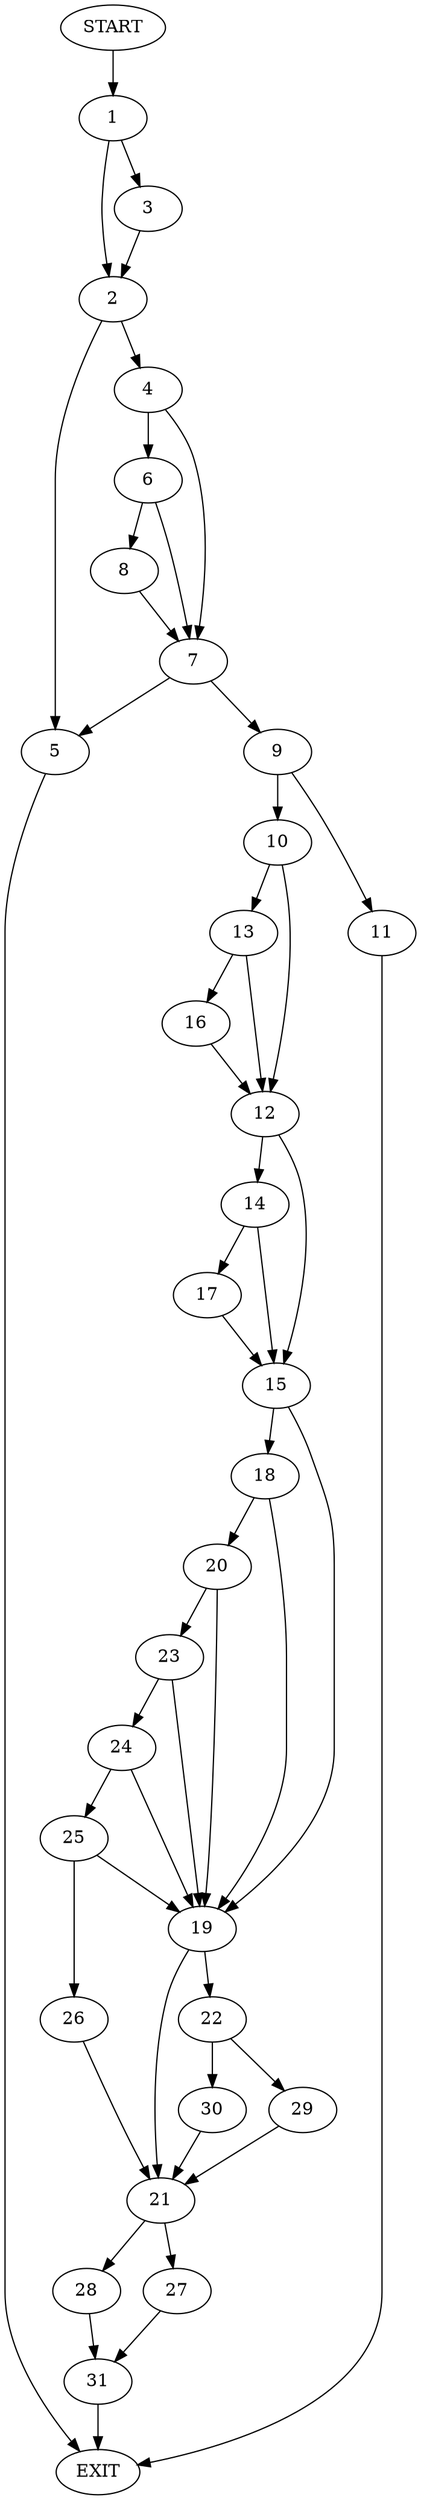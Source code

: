 digraph {
0 [label="START"]
32 [label="EXIT"]
0 -> 1
1 -> 2
1 -> 3
3 -> 2
2 -> 4
2 -> 5
5 -> 32
4 -> 6
4 -> 7
6 -> 8
6 -> 7
7 -> 9
7 -> 5
8 -> 7
9 -> 10
9 -> 11
11 -> 32
10 -> 12
10 -> 13
12 -> 14
12 -> 15
13 -> 12
13 -> 16
16 -> 12
14 -> 17
14 -> 15
15 -> 18
15 -> 19
17 -> 15
18 -> 20
18 -> 19
19 -> 21
19 -> 22
20 -> 19
20 -> 23
23 -> 19
23 -> 24
24 -> 25
24 -> 19
25 -> 26
25 -> 19
26 -> 21
21 -> 27
21 -> 28
22 -> 29
22 -> 30
30 -> 21
29 -> 21
27 -> 31
28 -> 31
31 -> 32
}
